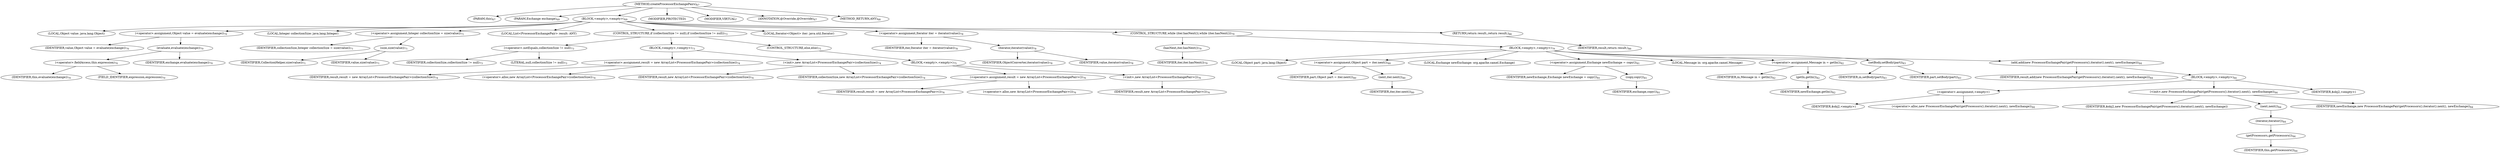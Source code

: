 digraph "createProcessorExchangePairs" {  
"96" [label = <(METHOD,createProcessorExchangePairs)<SUB>67</SUB>> ]
"17" [label = <(PARAM,this)<SUB>67</SUB>> ]
"97" [label = <(PARAM,Exchange exchange)<SUB>69</SUB>> ]
"98" [label = <(BLOCK,&lt;empty&gt;,&lt;empty&gt;)<SUB>69</SUB>> ]
"99" [label = <(LOCAL,Object value: java.lang.Object)> ]
"100" [label = <(&lt;operator&gt;.assignment,Object value = evaluate(exchange))<SUB>70</SUB>> ]
"101" [label = <(IDENTIFIER,value,Object value = evaluate(exchange))<SUB>70</SUB>> ]
"102" [label = <(evaluate,evaluate(exchange))<SUB>70</SUB>> ]
"103" [label = <(&lt;operator&gt;.fieldAccess,this.expression)<SUB>70</SUB>> ]
"104" [label = <(IDENTIFIER,this,evaluate(exchange))<SUB>70</SUB>> ]
"105" [label = <(FIELD_IDENTIFIER,expression,expression)<SUB>70</SUB>> ]
"106" [label = <(IDENTIFIER,exchange,evaluate(exchange))<SUB>70</SUB>> ]
"107" [label = <(LOCAL,Integer collectionSize: java.lang.Integer)> ]
"108" [label = <(&lt;operator&gt;.assignment,Integer collectionSize = size(value))<SUB>71</SUB>> ]
"109" [label = <(IDENTIFIER,collectionSize,Integer collectionSize = size(value))<SUB>71</SUB>> ]
"110" [label = <(size,size(value))<SUB>71</SUB>> ]
"111" [label = <(IDENTIFIER,CollectionHelper,size(value))<SUB>71</SUB>> ]
"112" [label = <(IDENTIFIER,value,size(value))<SUB>71</SUB>> ]
"14" [label = <(LOCAL,List&lt;ProcessorExchangePair&gt; result: ANY)> ]
"113" [label = <(CONTROL_STRUCTURE,if (collectionSize != null),if (collectionSize != null))<SUB>73</SUB>> ]
"114" [label = <(&lt;operator&gt;.notEquals,collectionSize != null)<SUB>73</SUB>> ]
"115" [label = <(IDENTIFIER,collectionSize,collectionSize != null)<SUB>73</SUB>> ]
"116" [label = <(LITERAL,null,collectionSize != null)<SUB>73</SUB>> ]
"117" [label = <(BLOCK,&lt;empty&gt;,&lt;empty&gt;)<SUB>73</SUB>> ]
"118" [label = <(&lt;operator&gt;.assignment,result = new ArrayList&lt;ProcessorExchangePair&gt;(collectionSize))<SUB>74</SUB>> ]
"119" [label = <(IDENTIFIER,result,result = new ArrayList&lt;ProcessorExchangePair&gt;(collectionSize))<SUB>74</SUB>> ]
"120" [label = <(&lt;operator&gt;.alloc,new ArrayList&lt;ProcessorExchangePair&gt;(collectionSize))<SUB>74</SUB>> ]
"121" [label = <(&lt;init&gt;,new ArrayList&lt;ProcessorExchangePair&gt;(collectionSize))<SUB>74</SUB>> ]
"13" [label = <(IDENTIFIER,result,new ArrayList&lt;ProcessorExchangePair&gt;(collectionSize))<SUB>74</SUB>> ]
"122" [label = <(IDENTIFIER,collectionSize,new ArrayList&lt;ProcessorExchangePair&gt;(collectionSize))<SUB>74</SUB>> ]
"123" [label = <(CONTROL_STRUCTURE,else,else)<SUB>75</SUB>> ]
"124" [label = <(BLOCK,&lt;empty&gt;,&lt;empty&gt;)<SUB>75</SUB>> ]
"125" [label = <(&lt;operator&gt;.assignment,result = new ArrayList&lt;ProcessorExchangePair&gt;())<SUB>76</SUB>> ]
"126" [label = <(IDENTIFIER,result,result = new ArrayList&lt;ProcessorExchangePair&gt;())<SUB>76</SUB>> ]
"127" [label = <(&lt;operator&gt;.alloc,new ArrayList&lt;ProcessorExchangePair&gt;())<SUB>76</SUB>> ]
"128" [label = <(&lt;init&gt;,new ArrayList&lt;ProcessorExchangePair&gt;())<SUB>76</SUB>> ]
"15" [label = <(IDENTIFIER,result,new ArrayList&lt;ProcessorExchangePair&gt;())<SUB>76</SUB>> ]
"129" [label = <(LOCAL,Iterator&lt;Object&gt; iter: java.util.Iterator)> ]
"130" [label = <(&lt;operator&gt;.assignment,Iterator iter = iterator(value))<SUB>78</SUB>> ]
"131" [label = <(IDENTIFIER,iter,Iterator iter = iterator(value))<SUB>78</SUB>> ]
"132" [label = <(iterator,iterator(value))<SUB>78</SUB>> ]
"133" [label = <(IDENTIFIER,ObjectConverter,iterator(value))<SUB>78</SUB>> ]
"134" [label = <(IDENTIFIER,value,iterator(value))<SUB>78</SUB>> ]
"135" [label = <(CONTROL_STRUCTURE,while (iter.hasNext()),while (iter.hasNext()))<SUB>79</SUB>> ]
"136" [label = <(hasNext,iter.hasNext())<SUB>79</SUB>> ]
"137" [label = <(IDENTIFIER,iter,iter.hasNext())<SUB>79</SUB>> ]
"138" [label = <(BLOCK,&lt;empty&gt;,&lt;empty&gt;)<SUB>79</SUB>> ]
"139" [label = <(LOCAL,Object part: java.lang.Object)> ]
"140" [label = <(&lt;operator&gt;.assignment,Object part = iter.next())<SUB>80</SUB>> ]
"141" [label = <(IDENTIFIER,part,Object part = iter.next())<SUB>80</SUB>> ]
"142" [label = <(next,iter.next())<SUB>80</SUB>> ]
"143" [label = <(IDENTIFIER,iter,iter.next())<SUB>80</SUB>> ]
"144" [label = <(LOCAL,Exchange newExchange: org.apache.camel.Exchange)> ]
"145" [label = <(&lt;operator&gt;.assignment,Exchange newExchange = copy())<SUB>81</SUB>> ]
"146" [label = <(IDENTIFIER,newExchange,Exchange newExchange = copy())<SUB>81</SUB>> ]
"147" [label = <(copy,copy())<SUB>81</SUB>> ]
"148" [label = <(IDENTIFIER,exchange,copy())<SUB>81</SUB>> ]
"149" [label = <(LOCAL,Message in: org.apache.camel.Message)> ]
"150" [label = <(&lt;operator&gt;.assignment,Message in = getIn())<SUB>82</SUB>> ]
"151" [label = <(IDENTIFIER,in,Message in = getIn())<SUB>82</SUB>> ]
"152" [label = <(getIn,getIn())<SUB>82</SUB>> ]
"153" [label = <(IDENTIFIER,newExchange,getIn())<SUB>82</SUB>> ]
"154" [label = <(setBody,setBody(part))<SUB>83</SUB>> ]
"155" [label = <(IDENTIFIER,in,setBody(part))<SUB>83</SUB>> ]
"156" [label = <(IDENTIFIER,part,setBody(part))<SUB>83</SUB>> ]
"157" [label = <(add,add(new ProcessorExchangePair(getProcessors().iterator().next(), newExchange)))<SUB>84</SUB>> ]
"158" [label = <(IDENTIFIER,result,add(new ProcessorExchangePair(getProcessors().iterator().next(), newExchange)))<SUB>84</SUB>> ]
"159" [label = <(BLOCK,&lt;empty&gt;,&lt;empty&gt;)<SUB>84</SUB>> ]
"160" [label = <(&lt;operator&gt;.assignment,&lt;empty&gt;)> ]
"161" [label = <(IDENTIFIER,$obj2,&lt;empty&gt;)> ]
"162" [label = <(&lt;operator&gt;.alloc,new ProcessorExchangePair(getProcessors().iterator().next(), newExchange))<SUB>84</SUB>> ]
"163" [label = <(&lt;init&gt;,new ProcessorExchangePair(getProcessors().iterator().next(), newExchange))<SUB>84</SUB>> ]
"164" [label = <(IDENTIFIER,$obj2,new ProcessorExchangePair(getProcessors().iterator().next(), newExchange))> ]
"165" [label = <(next,next())<SUB>84</SUB>> ]
"166" [label = <(iterator,iterator())<SUB>84</SUB>> ]
"167" [label = <(getProcessors,getProcessors())<SUB>84</SUB>> ]
"16" [label = <(IDENTIFIER,this,getProcessors())<SUB>84</SUB>> ]
"168" [label = <(IDENTIFIER,newExchange,new ProcessorExchangePair(getProcessors().iterator().next(), newExchange))<SUB>84</SUB>> ]
"169" [label = <(IDENTIFIER,$obj2,&lt;empty&gt;)> ]
"170" [label = <(RETURN,return result;,return result;)<SUB>86</SUB>> ]
"171" [label = <(IDENTIFIER,result,return result;)<SUB>86</SUB>> ]
"172" [label = <(MODIFIER,PROTECTED)> ]
"173" [label = <(MODIFIER,VIRTUAL)> ]
"174" [label = <(ANNOTATION,@Override,@Override)<SUB>67</SUB>> ]
"175" [label = <(METHOD_RETURN,ANY)<SUB>68</SUB>> ]
  "96" -> "17" 
  "96" -> "97" 
  "96" -> "98" 
  "96" -> "172" 
  "96" -> "173" 
  "96" -> "174" 
  "96" -> "175" 
  "98" -> "99" 
  "98" -> "100" 
  "98" -> "107" 
  "98" -> "108" 
  "98" -> "14" 
  "98" -> "113" 
  "98" -> "129" 
  "98" -> "130" 
  "98" -> "135" 
  "98" -> "170" 
  "100" -> "101" 
  "100" -> "102" 
  "102" -> "103" 
  "102" -> "106" 
  "103" -> "104" 
  "103" -> "105" 
  "108" -> "109" 
  "108" -> "110" 
  "110" -> "111" 
  "110" -> "112" 
  "113" -> "114" 
  "113" -> "117" 
  "113" -> "123" 
  "114" -> "115" 
  "114" -> "116" 
  "117" -> "118" 
  "117" -> "121" 
  "118" -> "119" 
  "118" -> "120" 
  "121" -> "13" 
  "121" -> "122" 
  "123" -> "124" 
  "124" -> "125" 
  "124" -> "128" 
  "125" -> "126" 
  "125" -> "127" 
  "128" -> "15" 
  "130" -> "131" 
  "130" -> "132" 
  "132" -> "133" 
  "132" -> "134" 
  "135" -> "136" 
  "135" -> "138" 
  "136" -> "137" 
  "138" -> "139" 
  "138" -> "140" 
  "138" -> "144" 
  "138" -> "145" 
  "138" -> "149" 
  "138" -> "150" 
  "138" -> "154" 
  "138" -> "157" 
  "140" -> "141" 
  "140" -> "142" 
  "142" -> "143" 
  "145" -> "146" 
  "145" -> "147" 
  "147" -> "148" 
  "150" -> "151" 
  "150" -> "152" 
  "152" -> "153" 
  "154" -> "155" 
  "154" -> "156" 
  "157" -> "158" 
  "157" -> "159" 
  "159" -> "160" 
  "159" -> "163" 
  "159" -> "169" 
  "160" -> "161" 
  "160" -> "162" 
  "163" -> "164" 
  "163" -> "165" 
  "163" -> "168" 
  "165" -> "166" 
  "166" -> "167" 
  "167" -> "16" 
  "170" -> "171" 
}
